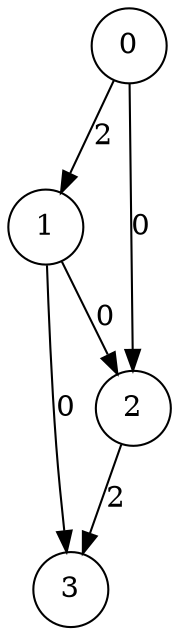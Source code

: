 digraph
{
	node [shape=circle, label="0"] 0;
	node [shape=circle, label="1"] 1;
	node [shape=circle, label="2"] 2;
	node [shape=circle, label="3"] 3;
	0 -> 2 [label="0"]
	0 -> 1 [label="2"]
	1 -> 2 [label="0"]
	1 -> 3 [label="0"]
	2 -> 3 [label="2"]
}
